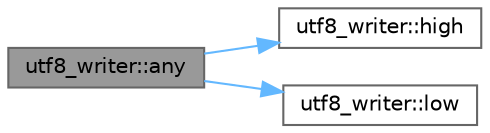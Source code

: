 digraph "utf8_writer::any"
{
 // INTERACTIVE_SVG=YES
 // LATEX_PDF_SIZE
  bgcolor="transparent";
  edge [fontname=Helvetica,fontsize=10,labelfontname=Helvetica,labelfontsize=10];
  node [fontname=Helvetica,fontsize=10,shape=box,height=0.2,width=0.4];
  rankdir="LR";
  Node1 [id="Node000001",label="utf8_writer::any",height=0.2,width=0.4,color="gray40", fillcolor="grey60", style="filled", fontcolor="black",tooltip=" "];
  Node1 -> Node2 [id="edge1_Node000001_Node000002",color="steelblue1",style="solid",tooltip=" "];
  Node2 [id="Node000002",label="utf8_writer::high",height=0.2,width=0.4,color="grey40", fillcolor="white", style="filled",URL="$dd/d5e/structutf8__writer.html#ac03dfaf797d599afdf0be7def86ff9b9",tooltip=" "];
  Node1 -> Node3 [id="edge2_Node000001_Node000003",color="steelblue1",style="solid",tooltip=" "];
  Node3 [id="Node000003",label="utf8_writer::low",height=0.2,width=0.4,color="grey40", fillcolor="white", style="filled",URL="$dd/d5e/structutf8__writer.html#ac4ec52da6f37225ba4fde259bff2f86c",tooltip=" "];
}
